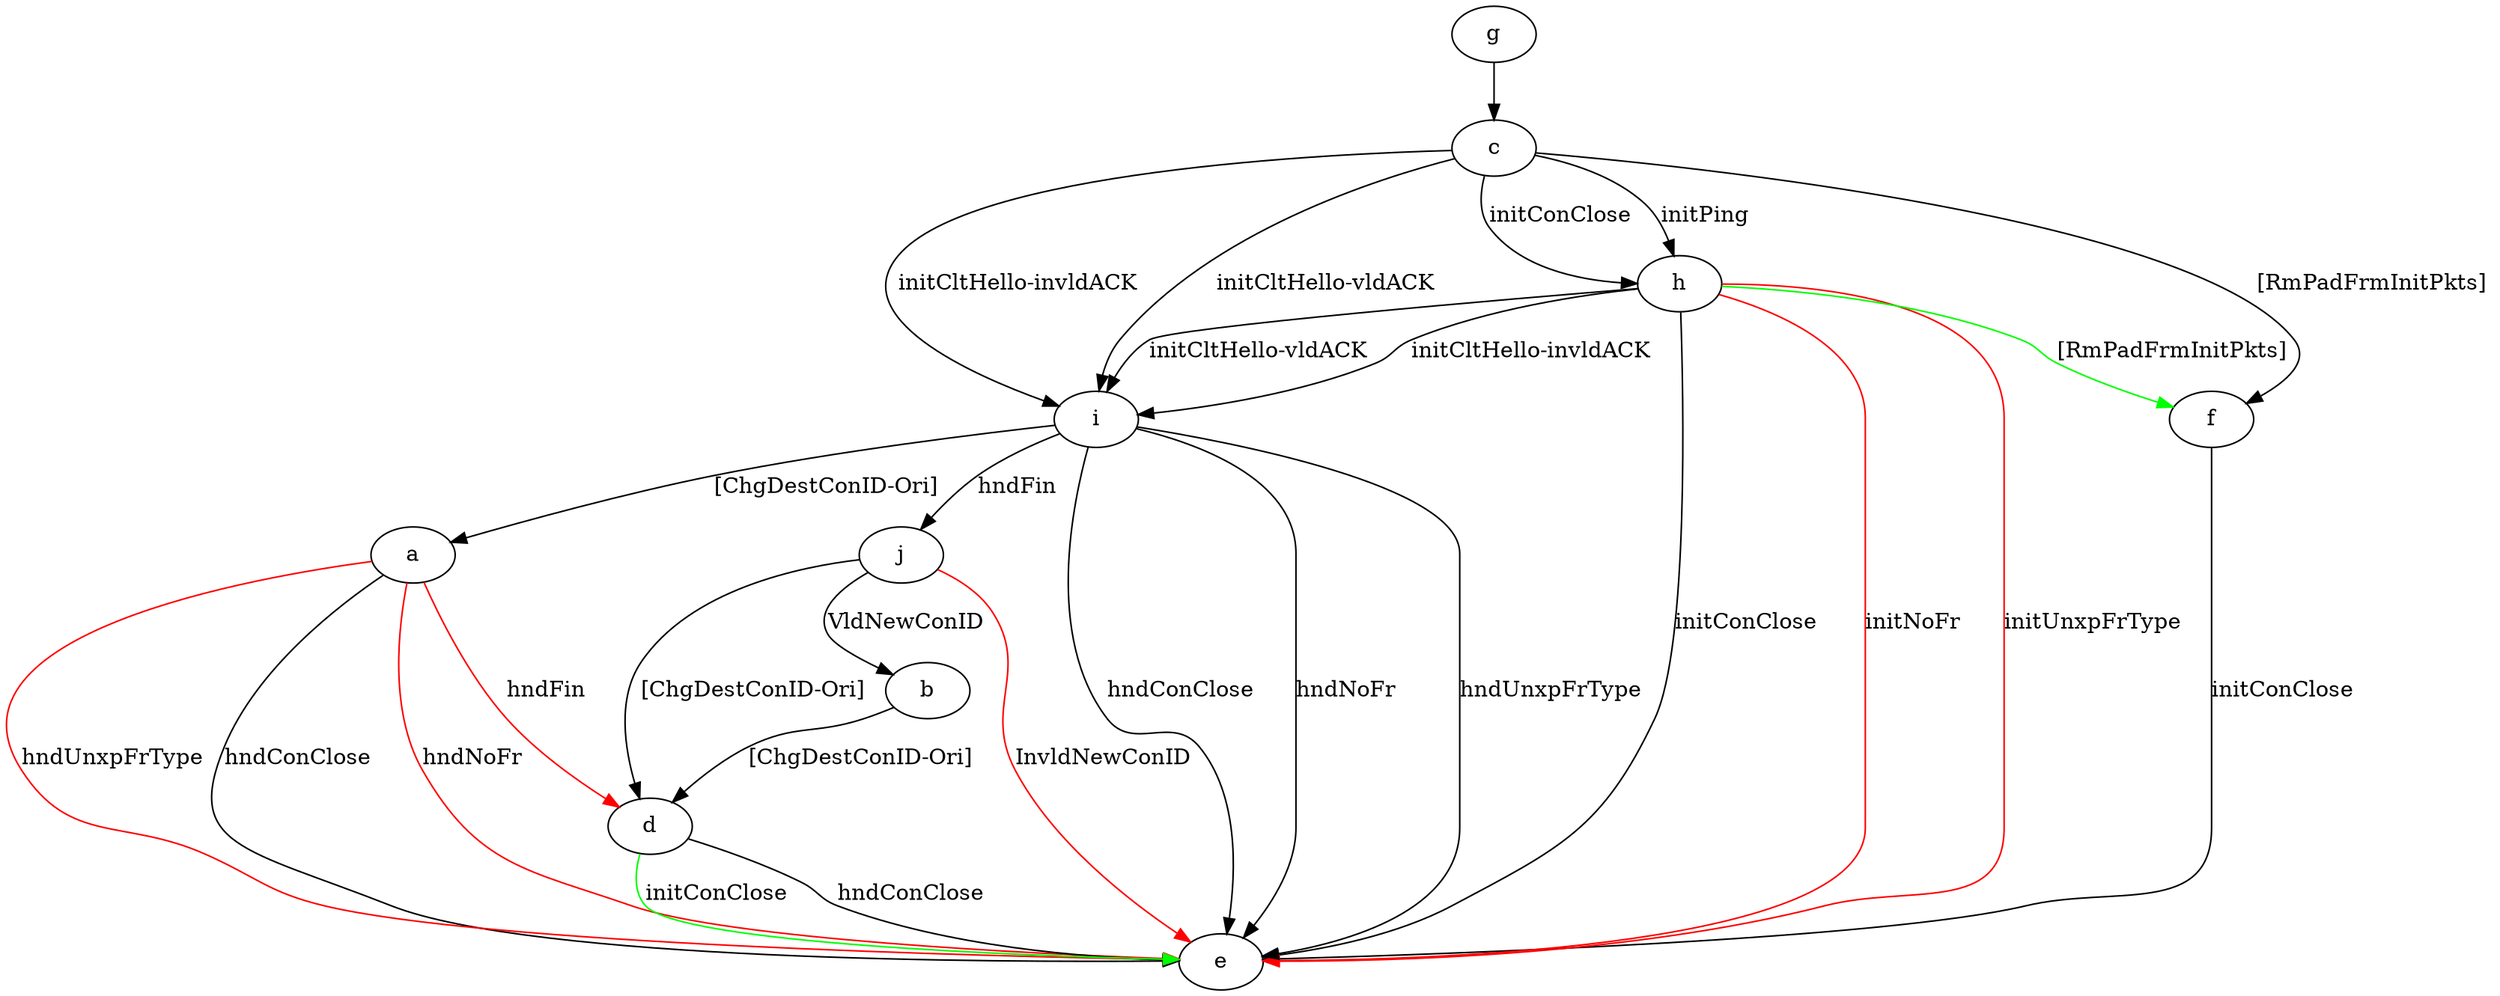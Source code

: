 digraph "" {
	a -> d	[key=0,
		color=red,
		label="hndFin "];
	a -> e	[key=0,
		label="hndConClose "];
	a -> e	[key=1,
		color=red,
		label="hndNoFr "];
	a -> e	[key=2,
		color=red,
		label="hndUnxpFrType "];
	b -> d	[key=0,
		label="[ChgDestConID-Ori] "];
	c -> f	[key=0,
		label="[RmPadFrmInitPkts] "];
	c -> h	[key=0,
		label="initPing "];
	c -> h	[key=1,
		label="initConClose "];
	c -> i	[key=0,
		label="initCltHello-vldACK "];
	c -> i	[key=1,
		label="initCltHello-invldACK "];
	d -> e	[key=0,
		label="hndConClose "];
	d -> e	[key=1,
		color=green,
		label="initConClose "];
	f -> e	[key=0,
		label="initConClose "];
	g -> c	[key=0];
	h -> e	[key=0,
		label="initConClose "];
	h -> e	[key=1,
		color=red,
		label="initNoFr "];
	h -> e	[key=2,
		color=red,
		label="initUnxpFrType "];
	h -> f	[key=0,
		color=green,
		label="[RmPadFrmInitPkts] "];
	h -> i	[key=0,
		label="initCltHello-vldACK "];
	h -> i	[key=1,
		label="initCltHello-invldACK "];
	i -> a	[key=0,
		label="[ChgDestConID-Ori] "];
	i -> e	[key=0,
		label="hndConClose "];
	i -> e	[key=1,
		label="hndNoFr "];
	i -> e	[key=2,
		label="hndUnxpFrType "];
	i -> j	[key=0,
		label="hndFin "];
	j -> b	[key=0,
		label="VldNewConID "];
	j -> d	[key=0,
		label="[ChgDestConID-Ori] "];
	j -> e	[key=0,
		color=red,
		label="InvldNewConID "];
}
